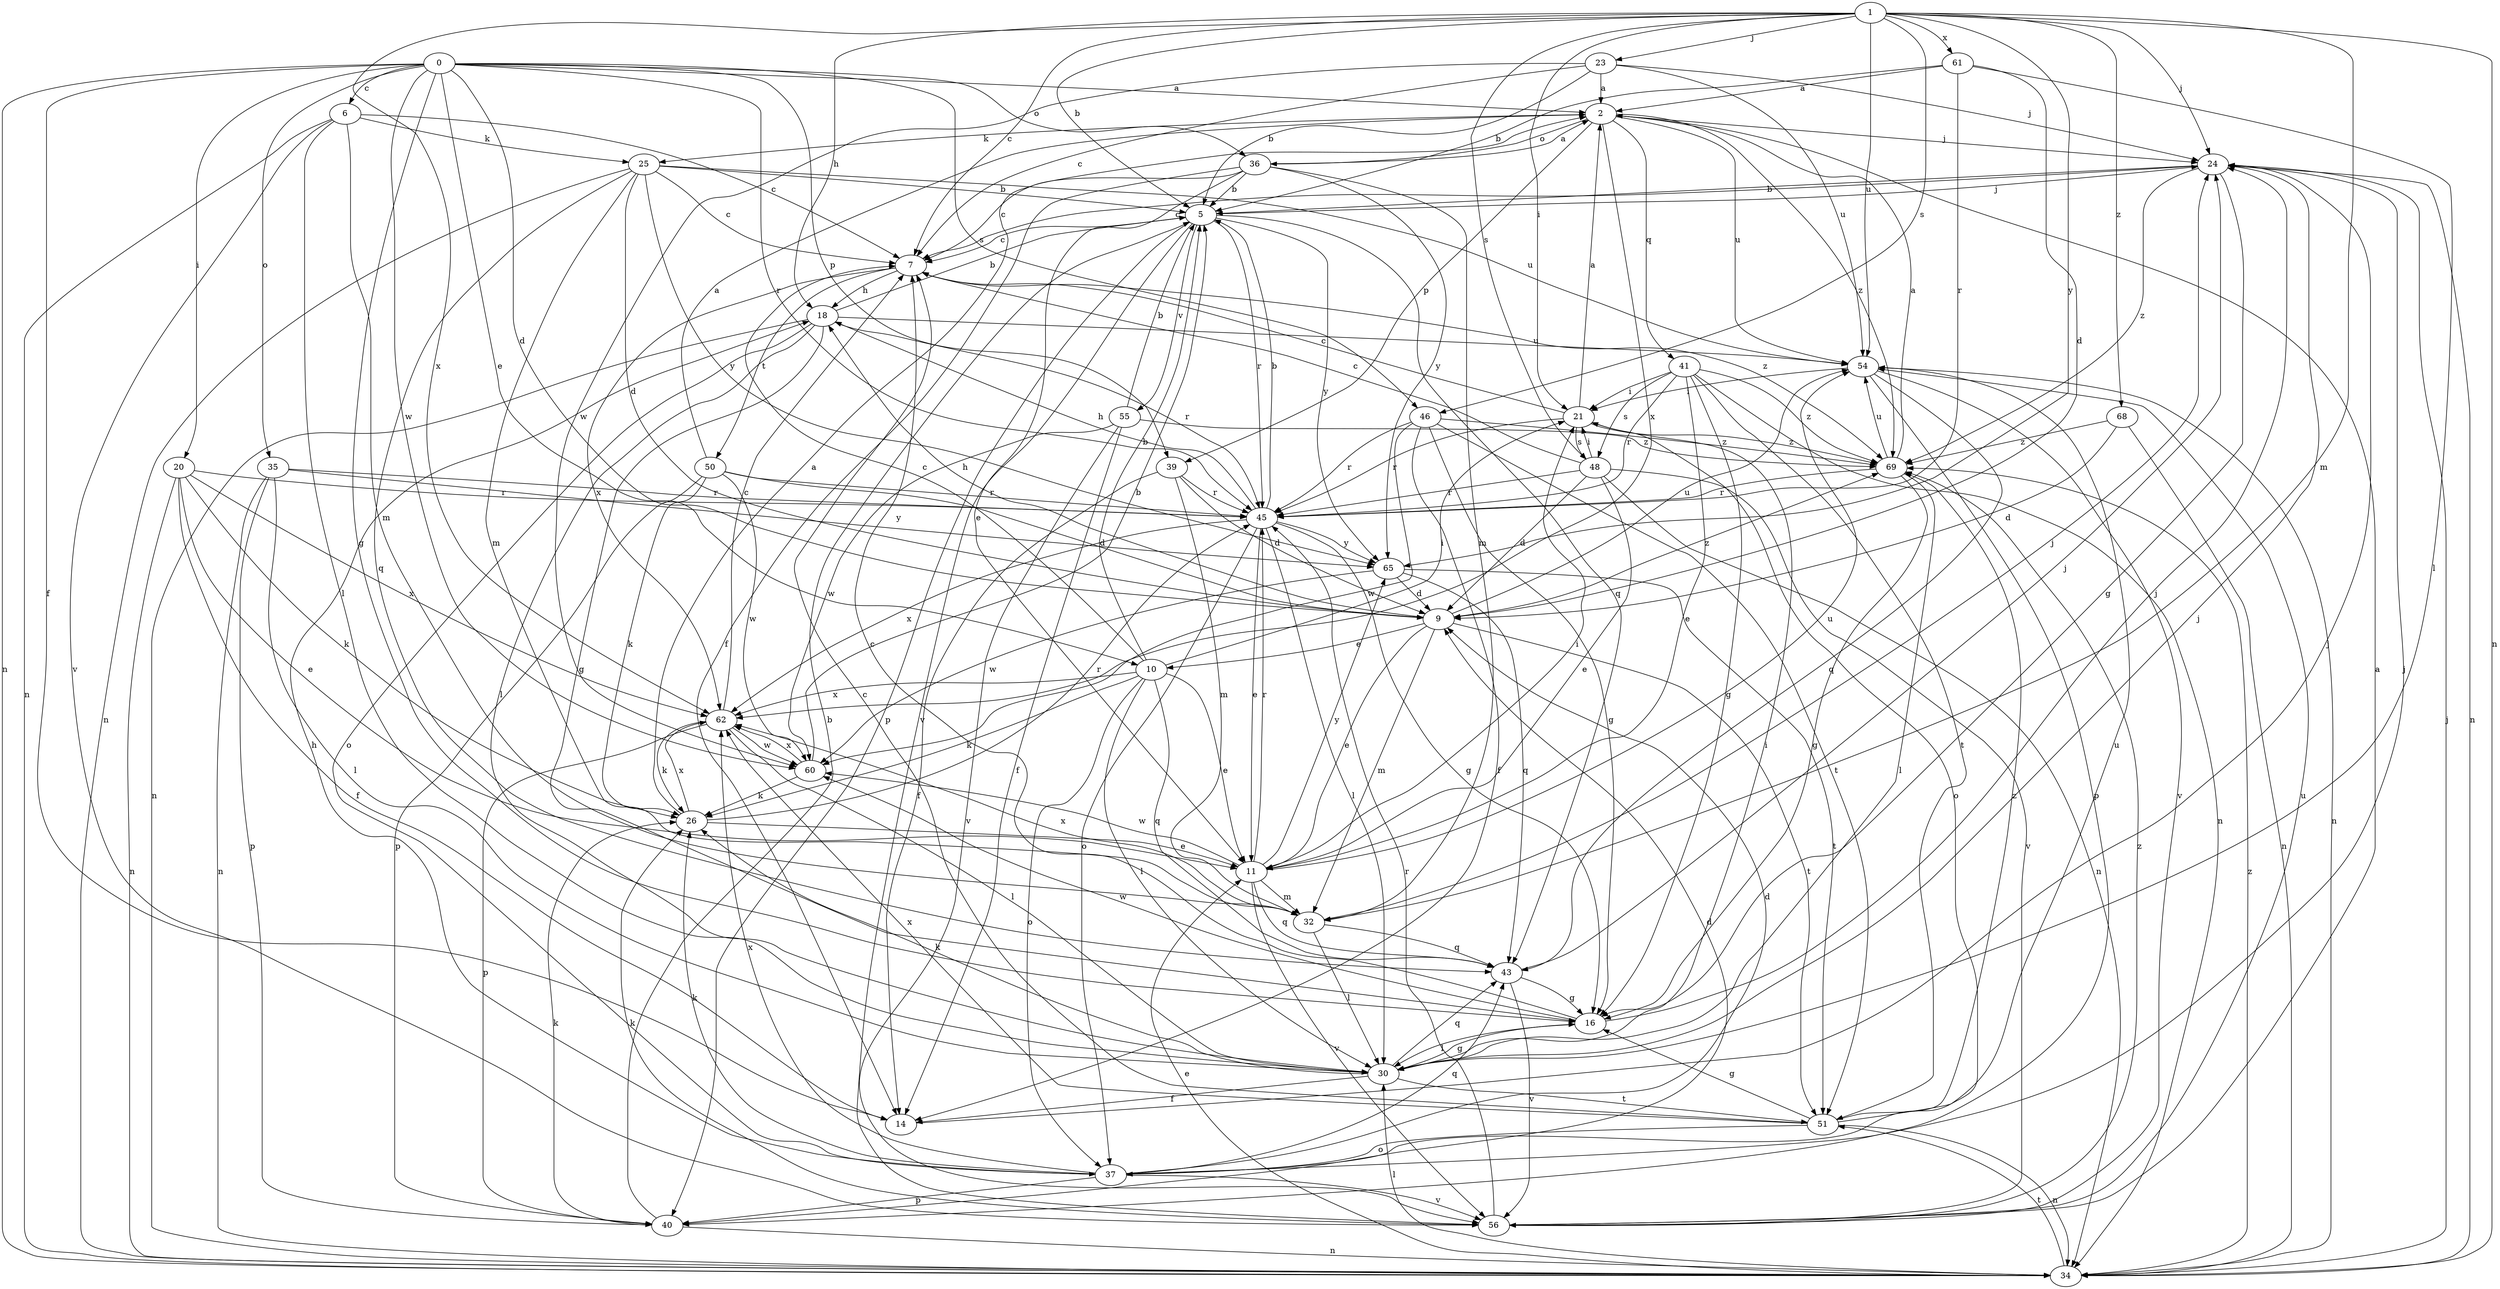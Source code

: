 strict digraph  {
0;
1;
2;
5;
6;
7;
9;
10;
11;
14;
16;
18;
20;
21;
23;
24;
25;
26;
30;
32;
34;
35;
36;
37;
39;
40;
41;
43;
45;
46;
48;
50;
51;
54;
55;
56;
60;
61;
62;
65;
68;
69;
0 -> 2  [label=a];
0 -> 6  [label=c];
0 -> 9  [label=d];
0 -> 10  [label=e];
0 -> 14  [label=f];
0 -> 16  [label=g];
0 -> 20  [label=i];
0 -> 34  [label=n];
0 -> 35  [label=o];
0 -> 36  [label=o];
0 -> 39  [label=p];
0 -> 45  [label=r];
0 -> 46  [label=s];
0 -> 60  [label=w];
1 -> 5  [label=b];
1 -> 7  [label=c];
1 -> 18  [label=h];
1 -> 21  [label=i];
1 -> 23  [label=j];
1 -> 24  [label=j];
1 -> 32  [label=m];
1 -> 34  [label=n];
1 -> 46  [label=s];
1 -> 48  [label=s];
1 -> 54  [label=u];
1 -> 61  [label=x];
1 -> 62  [label=x];
1 -> 65  [label=y];
1 -> 68  [label=z];
2 -> 24  [label=j];
2 -> 25  [label=k];
2 -> 36  [label=o];
2 -> 39  [label=p];
2 -> 41  [label=q];
2 -> 54  [label=u];
2 -> 62  [label=x];
2 -> 69  [label=z];
5 -> 7  [label=c];
5 -> 24  [label=j];
5 -> 40  [label=p];
5 -> 43  [label=q];
5 -> 45  [label=r];
5 -> 55  [label=v];
5 -> 56  [label=v];
5 -> 65  [label=y];
6 -> 7  [label=c];
6 -> 25  [label=k];
6 -> 30  [label=l];
6 -> 32  [label=m];
6 -> 34  [label=n];
6 -> 56  [label=v];
7 -> 18  [label=h];
7 -> 50  [label=t];
7 -> 62  [label=x];
7 -> 69  [label=z];
9 -> 10  [label=e];
9 -> 11  [label=e];
9 -> 18  [label=h];
9 -> 32  [label=m];
9 -> 51  [label=t];
9 -> 54  [label=u];
9 -> 69  [label=z];
10 -> 5  [label=b];
10 -> 7  [label=c];
10 -> 11  [label=e];
10 -> 21  [label=i];
10 -> 26  [label=k];
10 -> 30  [label=l];
10 -> 37  [label=o];
10 -> 43  [label=q];
10 -> 62  [label=x];
11 -> 21  [label=i];
11 -> 32  [label=m];
11 -> 43  [label=q];
11 -> 45  [label=r];
11 -> 54  [label=u];
11 -> 56  [label=v];
11 -> 60  [label=w];
11 -> 65  [label=y];
14 -> 24  [label=j];
16 -> 7  [label=c];
16 -> 24  [label=j];
16 -> 30  [label=l];
16 -> 60  [label=w];
18 -> 5  [label=b];
18 -> 16  [label=g];
18 -> 30  [label=l];
18 -> 34  [label=n];
18 -> 37  [label=o];
18 -> 45  [label=r];
18 -> 54  [label=u];
20 -> 11  [label=e];
20 -> 14  [label=f];
20 -> 26  [label=k];
20 -> 34  [label=n];
20 -> 45  [label=r];
20 -> 62  [label=x];
21 -> 2  [label=a];
21 -> 7  [label=c];
21 -> 37  [label=o];
21 -> 45  [label=r];
21 -> 48  [label=s];
21 -> 69  [label=z];
23 -> 2  [label=a];
23 -> 5  [label=b];
23 -> 7  [label=c];
23 -> 24  [label=j];
23 -> 54  [label=u];
23 -> 60  [label=w];
24 -> 5  [label=b];
24 -> 7  [label=c];
24 -> 16  [label=g];
24 -> 34  [label=n];
24 -> 69  [label=z];
25 -> 5  [label=b];
25 -> 7  [label=c];
25 -> 9  [label=d];
25 -> 32  [label=m];
25 -> 34  [label=n];
25 -> 43  [label=q];
25 -> 54  [label=u];
25 -> 65  [label=y];
26 -> 2  [label=a];
26 -> 11  [label=e];
26 -> 45  [label=r];
26 -> 62  [label=x];
30 -> 14  [label=f];
30 -> 16  [label=g];
30 -> 21  [label=i];
30 -> 24  [label=j];
30 -> 26  [label=k];
30 -> 43  [label=q];
30 -> 51  [label=t];
32 -> 24  [label=j];
32 -> 30  [label=l];
32 -> 43  [label=q];
32 -> 62  [label=x];
34 -> 11  [label=e];
34 -> 24  [label=j];
34 -> 30  [label=l];
34 -> 51  [label=t];
34 -> 69  [label=z];
35 -> 30  [label=l];
35 -> 34  [label=n];
35 -> 40  [label=p];
35 -> 45  [label=r];
35 -> 65  [label=y];
36 -> 2  [label=a];
36 -> 5  [label=b];
36 -> 7  [label=c];
36 -> 11  [label=e];
36 -> 14  [label=f];
36 -> 32  [label=m];
36 -> 65  [label=y];
37 -> 9  [label=d];
37 -> 18  [label=h];
37 -> 24  [label=j];
37 -> 26  [label=k];
37 -> 40  [label=p];
37 -> 43  [label=q];
37 -> 56  [label=v];
37 -> 62  [label=x];
39 -> 9  [label=d];
39 -> 14  [label=f];
39 -> 32  [label=m];
39 -> 45  [label=r];
40 -> 5  [label=b];
40 -> 9  [label=d];
40 -> 26  [label=k];
40 -> 34  [label=n];
41 -> 11  [label=e];
41 -> 16  [label=g];
41 -> 21  [label=i];
41 -> 34  [label=n];
41 -> 45  [label=r];
41 -> 48  [label=s];
41 -> 51  [label=t];
41 -> 69  [label=z];
43 -> 16  [label=g];
43 -> 24  [label=j];
43 -> 56  [label=v];
45 -> 5  [label=b];
45 -> 11  [label=e];
45 -> 16  [label=g];
45 -> 18  [label=h];
45 -> 30  [label=l];
45 -> 37  [label=o];
45 -> 62  [label=x];
45 -> 65  [label=y];
46 -> 14  [label=f];
46 -> 16  [label=g];
46 -> 45  [label=r];
46 -> 51  [label=t];
46 -> 60  [label=w];
46 -> 69  [label=z];
48 -> 7  [label=c];
48 -> 9  [label=d];
48 -> 11  [label=e];
48 -> 21  [label=i];
48 -> 34  [label=n];
48 -> 45  [label=r];
48 -> 56  [label=v];
50 -> 2  [label=a];
50 -> 9  [label=d];
50 -> 26  [label=k];
50 -> 40  [label=p];
50 -> 45  [label=r];
50 -> 60  [label=w];
51 -> 7  [label=c];
51 -> 16  [label=g];
51 -> 34  [label=n];
51 -> 37  [label=o];
51 -> 54  [label=u];
51 -> 62  [label=x];
51 -> 69  [label=z];
54 -> 21  [label=i];
54 -> 34  [label=n];
54 -> 40  [label=p];
54 -> 43  [label=q];
54 -> 56  [label=v];
55 -> 5  [label=b];
55 -> 14  [label=f];
55 -> 56  [label=v];
55 -> 60  [label=w];
55 -> 69  [label=z];
56 -> 2  [label=a];
56 -> 26  [label=k];
56 -> 45  [label=r];
56 -> 54  [label=u];
56 -> 69  [label=z];
60 -> 5  [label=b];
60 -> 26  [label=k];
60 -> 62  [label=x];
61 -> 2  [label=a];
61 -> 5  [label=b];
61 -> 9  [label=d];
61 -> 30  [label=l];
61 -> 45  [label=r];
62 -> 7  [label=c];
62 -> 26  [label=k];
62 -> 30  [label=l];
62 -> 40  [label=p];
62 -> 60  [label=w];
65 -> 9  [label=d];
65 -> 43  [label=q];
65 -> 51  [label=t];
65 -> 60  [label=w];
68 -> 9  [label=d];
68 -> 34  [label=n];
68 -> 69  [label=z];
69 -> 2  [label=a];
69 -> 16  [label=g];
69 -> 30  [label=l];
69 -> 45  [label=r];
69 -> 54  [label=u];
}
